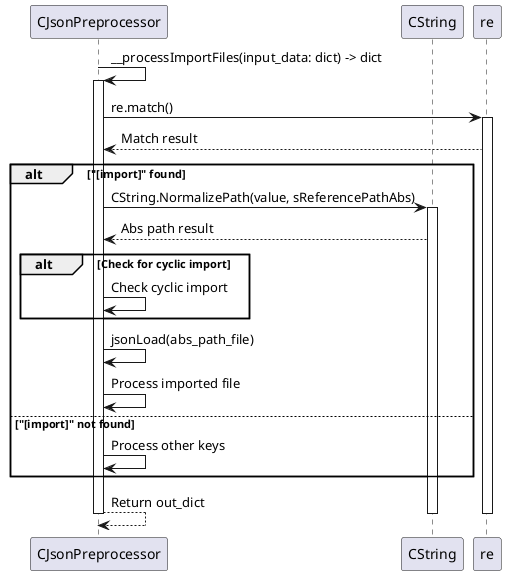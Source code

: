 @startuml

participant CJsonPreprocessor
participant CString
participant re

CJsonPreprocessor -> CJsonPreprocessor: __processImportFiles(input_data: dict) -> dict
activate CJsonPreprocessor

CJsonPreprocessor -> re: re.match()
activate re
re --> CJsonPreprocessor: Match result

alt "[import]" found
    CJsonPreprocessor -> CString: CString.NormalizePath(value, sReferencePathAbs)
    activate CString
    CString --> CJsonPreprocessor: Abs path result

    alt Check for cyclic import
        CJsonPreprocessor -> CJsonPreprocessor: Check cyclic import
    end

    CJsonPreprocessor -> CJsonPreprocessor: jsonLoad(abs_path_file)
    CJsonPreprocessor -> CJsonPreprocessor: Process imported file

else "[import]" not found
    CJsonPreprocessor -> CJsonPreprocessor: Process other keys
end

CJsonPreprocessor --> CJsonPreprocessor: Return out_dict

deactivate re
deactivate CString
deactivate CJsonPreprocessor

@enduml